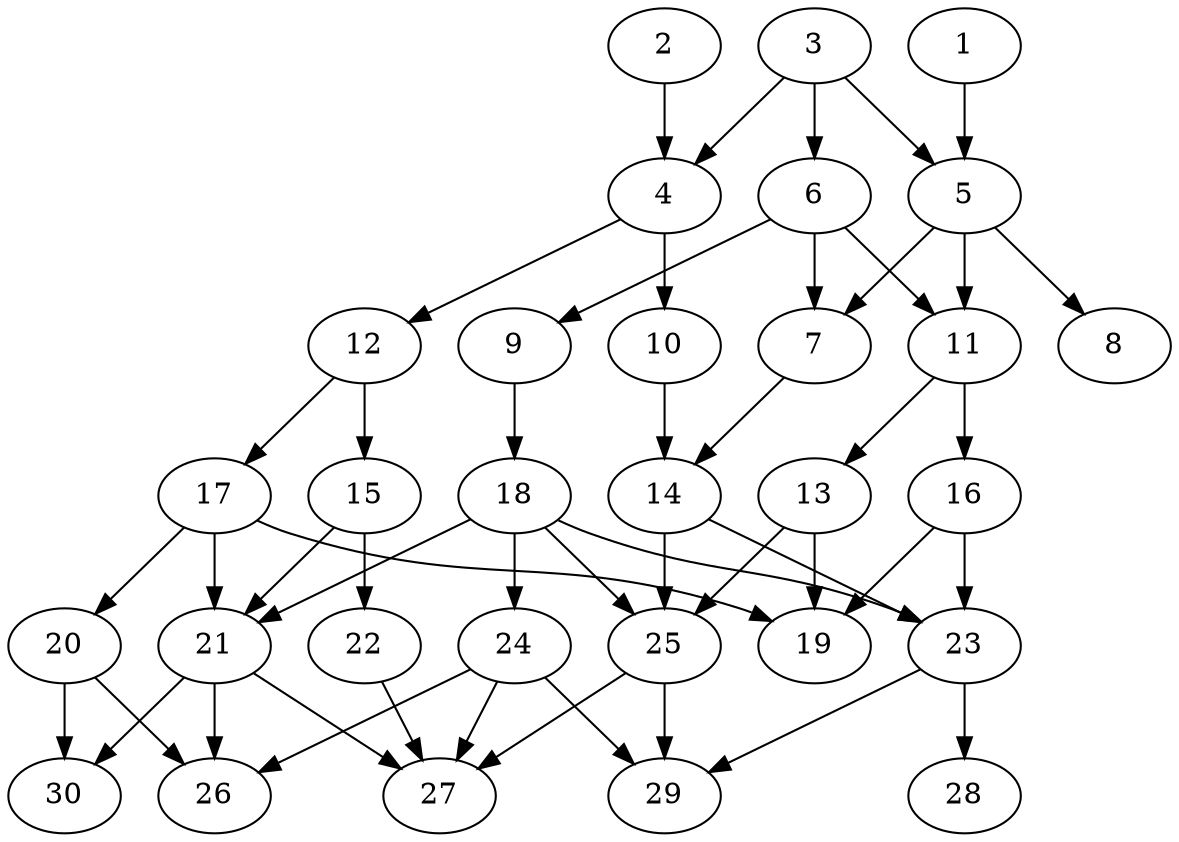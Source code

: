 // DAG automatically generated by daggen at Thu Oct  3 14:04:19 2019
// ./daggen --dot -n 30 --ccr 0.5 --fat 0.5 --regular 0.5 --density 0.6 --mindata 5242880 --maxdata 52428800 
digraph G {
  1 [size="33036288", alpha="0.15", expect_size="16518144"] 
  1 -> 5 [size ="16518144"]
  2 [size="76328960", alpha="0.13", expect_size="38164480"] 
  2 -> 4 [size ="38164480"]
  3 [size="81725440", alpha="0.11", expect_size="40862720"] 
  3 -> 4 [size ="40862720"]
  3 -> 5 [size ="40862720"]
  3 -> 6 [size ="40862720"]
  4 [size="59213824", alpha="0.01", expect_size="29606912"] 
  4 -> 10 [size ="29606912"]
  4 -> 12 [size ="29606912"]
  5 [size="64780288", alpha="0.06", expect_size="32390144"] 
  5 -> 7 [size ="32390144"]
  5 -> 8 [size ="32390144"]
  5 -> 11 [size ="32390144"]
  6 [size="102342656", alpha="0.04", expect_size="51171328"] 
  6 -> 7 [size ="51171328"]
  6 -> 9 [size ="51171328"]
  6 -> 11 [size ="51171328"]
  7 [size="44011520", alpha="0.01", expect_size="22005760"] 
  7 -> 14 [size ="22005760"]
  8 [size="70805504", alpha="0.04", expect_size="35402752"] 
  9 [size="34265088", alpha="0.08", expect_size="17132544"] 
  9 -> 18 [size ="17132544"]
  10 [size="19644416", alpha="0.06", expect_size="9822208"] 
  10 -> 14 [size ="9822208"]
  11 [size="77228032", alpha="0.01", expect_size="38614016"] 
  11 -> 13 [size ="38614016"]
  11 -> 16 [size ="38614016"]
  12 [size="55719936", alpha="0.13", expect_size="27859968"] 
  12 -> 15 [size ="27859968"]
  12 -> 17 [size ="27859968"]
  13 [size="21407744", alpha="0.03", expect_size="10703872"] 
  13 -> 19 [size ="10703872"]
  13 -> 25 [size ="10703872"]
  14 [size="72071168", alpha="0.09", expect_size="36035584"] 
  14 -> 23 [size ="36035584"]
  14 -> 25 [size ="36035584"]
  15 [size="77074432", alpha="0.04", expect_size="38537216"] 
  15 -> 21 [size ="38537216"]
  15 -> 22 [size ="38537216"]
  16 [size="103610368", alpha="0.19", expect_size="51805184"] 
  16 -> 19 [size ="51805184"]
  16 -> 23 [size ="51805184"]
  17 [size="29284352", alpha="0.12", expect_size="14642176"] 
  17 -> 19 [size ="14642176"]
  17 -> 20 [size ="14642176"]
  17 -> 21 [size ="14642176"]
  18 [size="35190784", alpha="0.13", expect_size="17595392"] 
  18 -> 21 [size ="17595392"]
  18 -> 23 [size ="17595392"]
  18 -> 24 [size ="17595392"]
  18 -> 25 [size ="17595392"]
  19 [size="53848064", alpha="0.20", expect_size="26924032"] 
  20 [size="90624000", alpha="0.03", expect_size="45312000"] 
  20 -> 26 [size ="45312000"]
  20 -> 30 [size ="45312000"]
  21 [size="25604096", alpha="0.12", expect_size="12802048"] 
  21 -> 26 [size ="12802048"]
  21 -> 27 [size ="12802048"]
  21 -> 30 [size ="12802048"]
  22 [size="31281152", alpha="0.14", expect_size="15640576"] 
  22 -> 27 [size ="15640576"]
  23 [size="90306560", alpha="0.11", expect_size="45153280"] 
  23 -> 28 [size ="45153280"]
  23 -> 29 [size ="45153280"]
  24 [size="103763968", alpha="0.19", expect_size="51881984"] 
  24 -> 26 [size ="51881984"]
  24 -> 27 [size ="51881984"]
  24 -> 29 [size ="51881984"]
  25 [size="50356224", alpha="0.18", expect_size="25178112"] 
  25 -> 27 [size ="25178112"]
  25 -> 29 [size ="25178112"]
  26 [size="69197824", alpha="0.17", expect_size="34598912"] 
  27 [size="66441216", alpha="0.03", expect_size="33220608"] 
  28 [size="30441472", alpha="0.01", expect_size="15220736"] 
  29 [size="92772352", alpha="0.05", expect_size="46386176"] 
  30 [size="91768832", alpha="0.11", expect_size="45884416"] 
}

